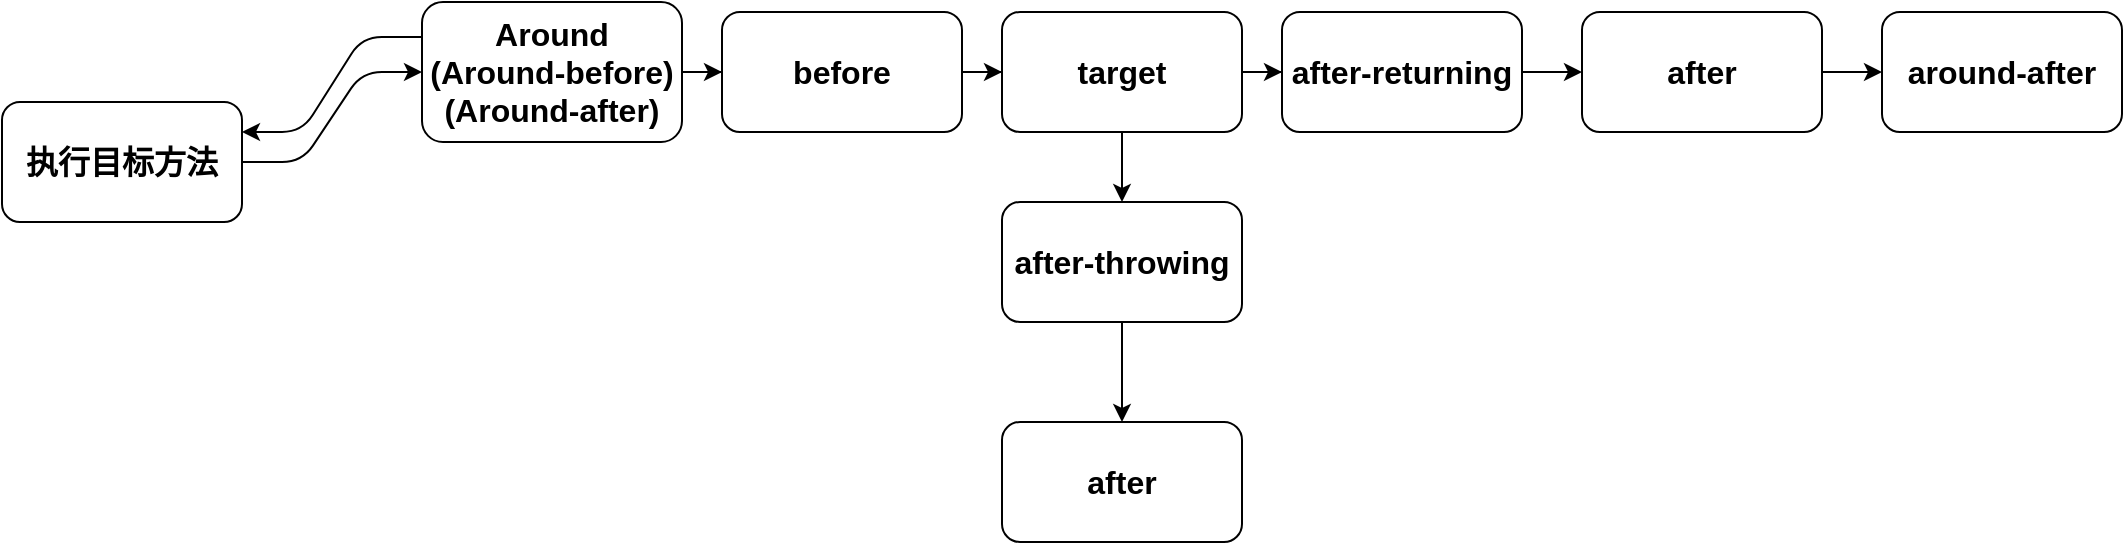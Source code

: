 <mxfile>
    <diagram id="YHQNuF1V7Y0EHcfh2IPB" name="Page-1">
        <mxGraphModel dx="1752" dy="1150" grid="1" gridSize="10" guides="1" tooltips="1" connect="1" arrows="1" fold="1" page="1" pageScale="1" pageWidth="10000000" pageHeight="10000000" math="0" shadow="0">
            <root>
                <mxCell id="0"/>
                <mxCell id="1" parent="0"/>
                <mxCell id="4" value="" style="edgeStyle=entityRelationEdgeStyle;html=1;fontStyle=1;fontSize=16;" edge="1" parent="1" source="2" target="3">
                    <mxGeometry relative="1" as="geometry"/>
                </mxCell>
                <mxCell id="2" value="执行目标方法" style="rounded=1;whiteSpace=wrap;html=1;fontStyle=1;fontSize=16;" vertex="1" parent="1">
                    <mxGeometry x="210" y="570" width="120" height="60" as="geometry"/>
                </mxCell>
                <mxCell id="8" style="edgeStyle=entityRelationEdgeStyle;html=1;exitX=0;exitY=0.25;exitDx=0;exitDy=0;entryX=1;entryY=0.25;entryDx=0;entryDy=0;fontStyle=1;fontSize=16;" edge="1" parent="1" source="3" target="2">
                    <mxGeometry relative="1" as="geometry"/>
                </mxCell>
                <mxCell id="10" value="" style="edgeStyle=entityRelationEdgeStyle;html=1;fontStyle=1;fontSize=16;" edge="1" parent="1" source="3" target="9">
                    <mxGeometry relative="1" as="geometry"/>
                </mxCell>
                <mxCell id="3" value="Around&lt;br style=&quot;font-size: 16px;&quot;&gt;(Around-before)&lt;br style=&quot;font-size: 16px;&quot;&gt;(Around-after)" style="whiteSpace=wrap;html=1;rounded=1;fontStyle=1;fontSize=16;" vertex="1" parent="1">
                    <mxGeometry x="420" y="520" width="130" height="70" as="geometry"/>
                </mxCell>
                <mxCell id="12" value="" style="edgeStyle=entityRelationEdgeStyle;html=1;fontStyle=1;fontSize=16;" edge="1" parent="1" source="9" target="11">
                    <mxGeometry relative="1" as="geometry"/>
                </mxCell>
                <mxCell id="9" value="before" style="rounded=1;whiteSpace=wrap;html=1;fontStyle=1;fontSize=16;" vertex="1" parent="1">
                    <mxGeometry x="570" y="525" width="120" height="60" as="geometry"/>
                </mxCell>
                <mxCell id="14" value="" style="edgeStyle=entityRelationEdgeStyle;html=1;fontStyle=1;fontSize=16;" edge="1" parent="1" source="11" target="13">
                    <mxGeometry relative="1" as="geometry"/>
                </mxCell>
                <mxCell id="24" style="edgeStyle=orthogonalEdgeStyle;html=1;exitX=0.5;exitY=1;exitDx=0;exitDy=0;entryX=0.5;entryY=0;entryDx=0;entryDy=0;curved=1;fontStyle=1;fontSize=16;" edge="1" parent="1" source="11" target="21">
                    <mxGeometry relative="1" as="geometry"/>
                </mxCell>
                <mxCell id="11" value="target" style="whiteSpace=wrap;html=1;rounded=1;fontStyle=1;fontSize=16;" vertex="1" parent="1">
                    <mxGeometry x="710" y="525" width="120" height="60" as="geometry"/>
                </mxCell>
                <mxCell id="16" value="" style="edgeStyle=entityRelationEdgeStyle;html=1;fontStyle=1;fontSize=16;" edge="1" parent="1" source="13" target="15">
                    <mxGeometry relative="1" as="geometry"/>
                </mxCell>
                <mxCell id="13" value="after-returning" style="whiteSpace=wrap;html=1;rounded=1;fontStyle=1;fontSize=16;" vertex="1" parent="1">
                    <mxGeometry x="850" y="525" width="120" height="60" as="geometry"/>
                </mxCell>
                <mxCell id="18" value="" style="edgeStyle=entityRelationEdgeStyle;html=1;fontStyle=1;fontSize=16;" edge="1" parent="1" source="15" target="17">
                    <mxGeometry relative="1" as="geometry"/>
                </mxCell>
                <mxCell id="15" value="after" style="whiteSpace=wrap;html=1;rounded=1;fontStyle=1;fontSize=16;" vertex="1" parent="1">
                    <mxGeometry x="1000" y="525" width="120" height="60" as="geometry"/>
                </mxCell>
                <mxCell id="17" value="around-after" style="whiteSpace=wrap;html=1;rounded=1;fontStyle=1;fontSize=16;" vertex="1" parent="1">
                    <mxGeometry x="1150" y="525" width="120" height="60" as="geometry"/>
                </mxCell>
                <mxCell id="26" value="" style="edgeStyle=orthogonalEdgeStyle;curved=1;html=1;fontSize=16;" edge="1" parent="1" source="21" target="25">
                    <mxGeometry relative="1" as="geometry"/>
                </mxCell>
                <mxCell id="21" value="after-throwing" style="whiteSpace=wrap;html=1;rounded=1;fontStyle=1;fontSize=16;" vertex="1" parent="1">
                    <mxGeometry x="710" y="620" width="120" height="60" as="geometry"/>
                </mxCell>
                <mxCell id="25" value="after" style="whiteSpace=wrap;html=1;fontSize=16;rounded=1;fontStyle=1;" vertex="1" parent="1">
                    <mxGeometry x="710" y="730" width="120" height="60" as="geometry"/>
                </mxCell>
            </root>
        </mxGraphModel>
    </diagram>
</mxfile>